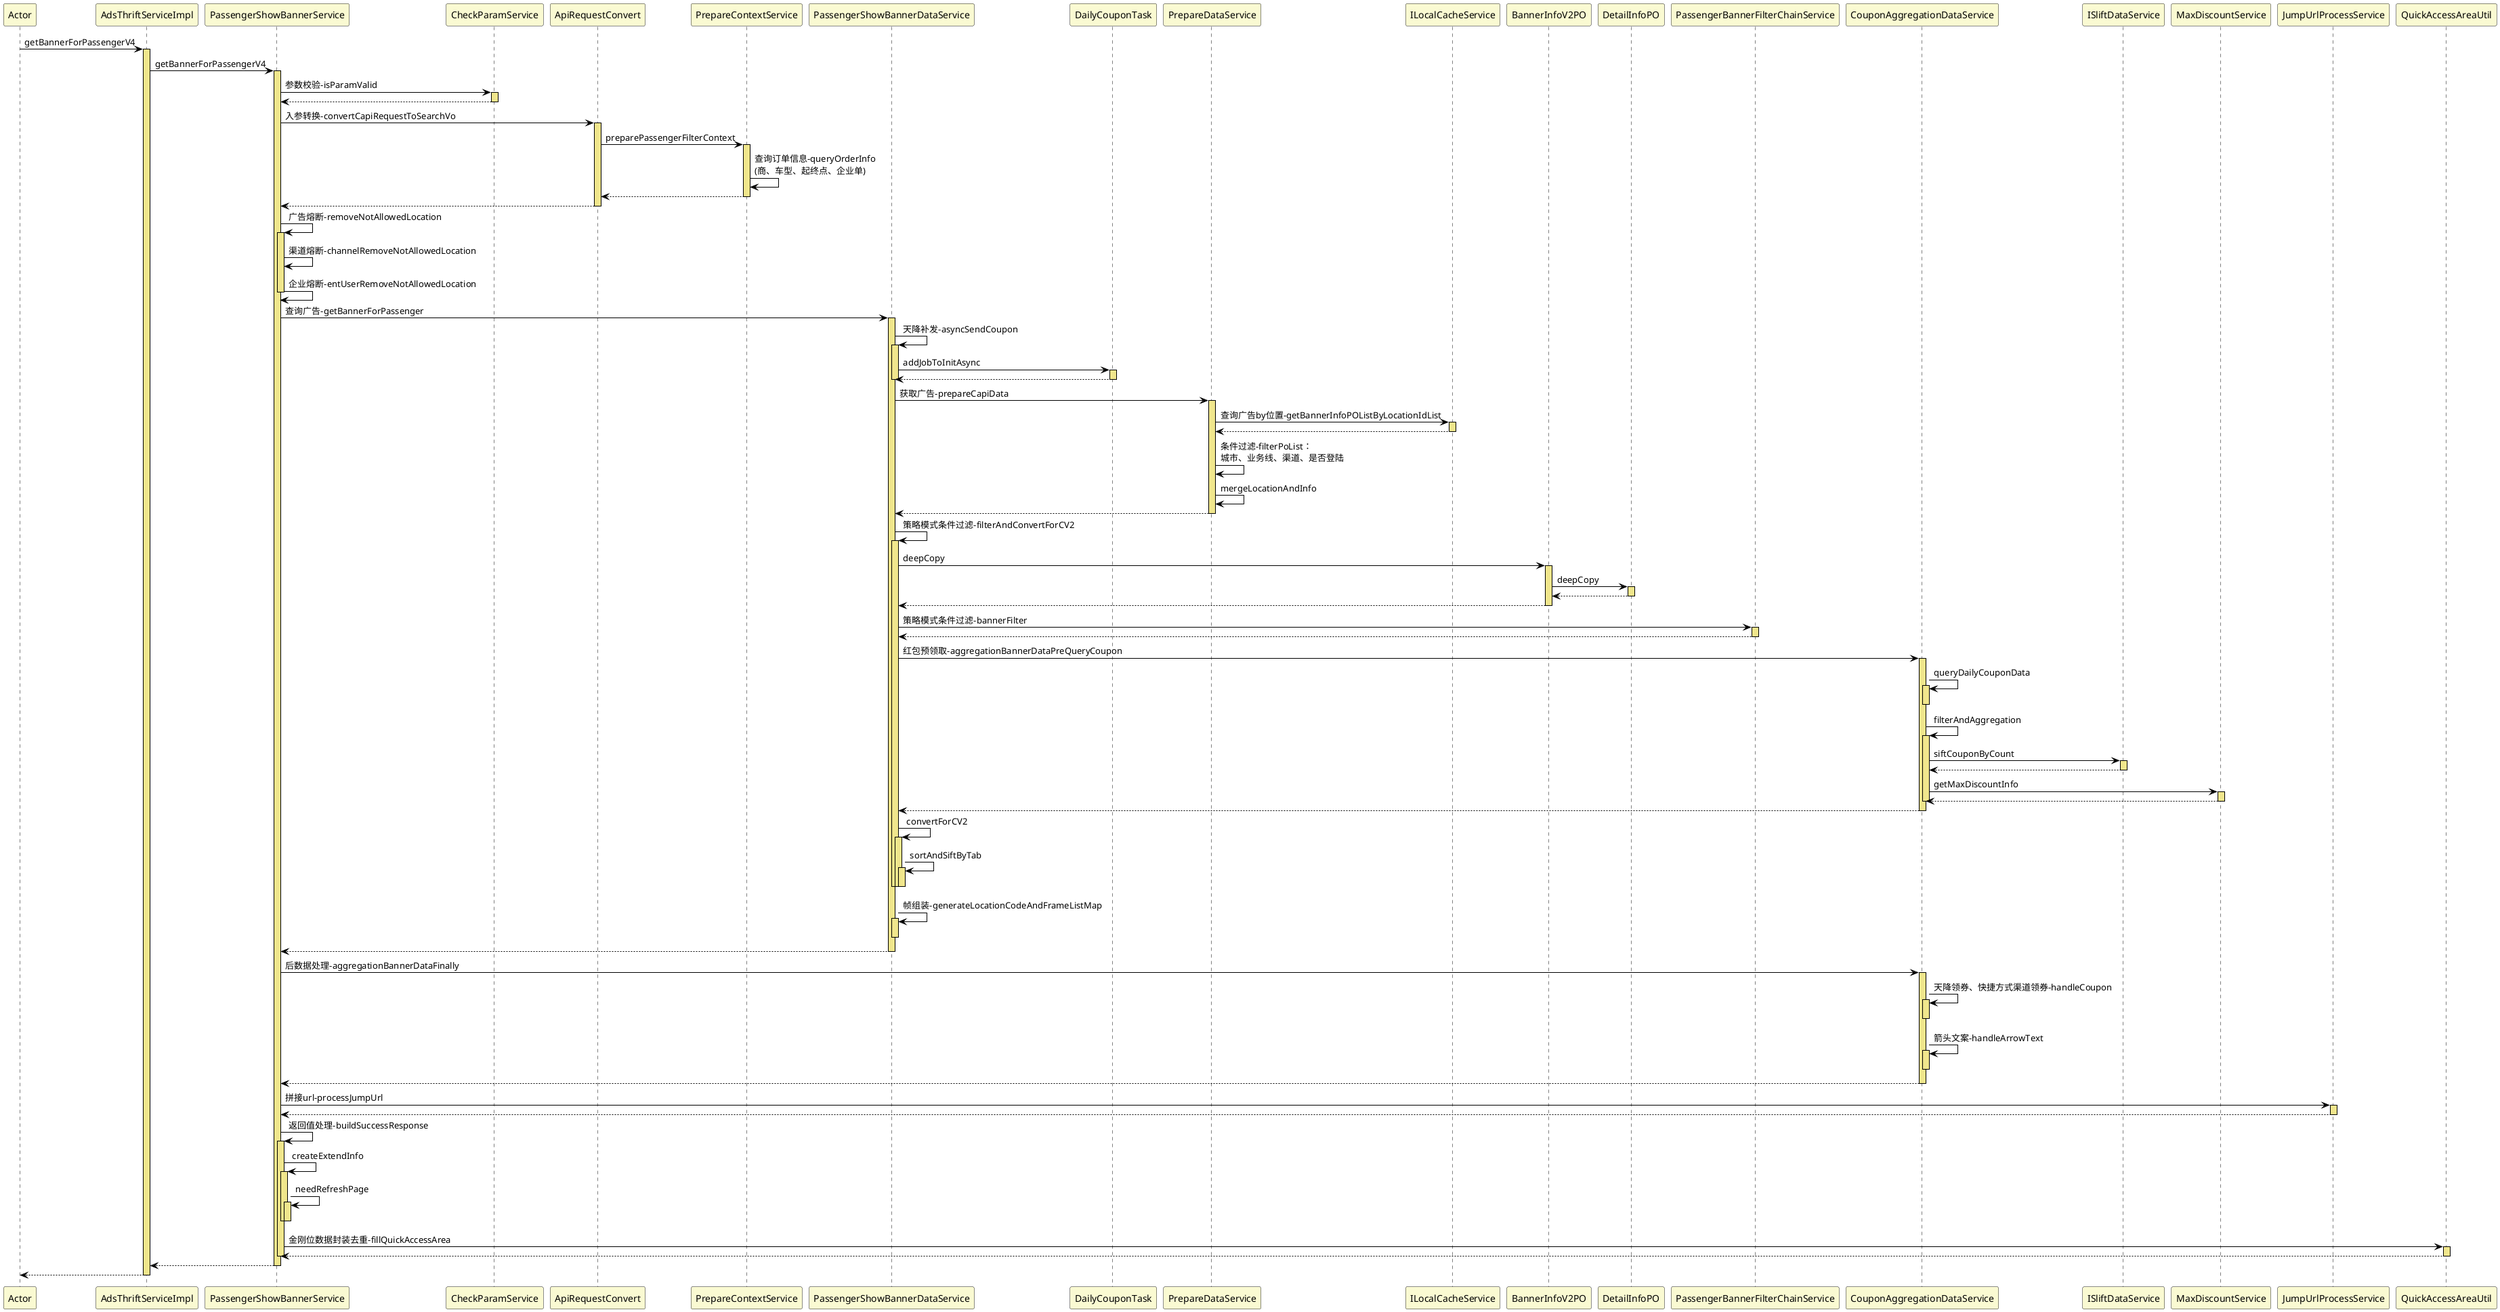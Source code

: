 @startuml
skinparam sequence {
ArrowColor black
LifeLineBorderColor black
LifeLineBackgroundColor khaki
ParticipantBackgroundColor lightgoldenrodyellow
}

participant Actor
Actor -> AdsThriftServiceImpl : getBannerForPassengerV4
activate AdsThriftServiceImpl
AdsThriftServiceImpl -> PassengerShowBannerService : getBannerForPassengerV4
activate PassengerShowBannerService
PassengerShowBannerService -> CheckParamService : 参数校验-isParamValid
activate CheckParamService
CheckParamService --> PassengerShowBannerService
deactivate CheckParamService
PassengerShowBannerService -> ApiRequestConvert : 入参转换-convertCapiRequestToSearchVo
activate ApiRequestConvert
ApiRequestConvert -> PrepareContextService : preparePassengerFilterContext
activate PrepareContextService
PrepareContextService -> PrepareContextService : 查询订单信息-queryOrderInfo\n(商、车型、起终点、企业单)
PrepareContextService --> ApiRequestConvert
deactivate PrepareContextService
ApiRequestConvert --> PassengerShowBannerService
deactivate ApiRequestConvert
PassengerShowBannerService -> PassengerShowBannerService : 广告熔断-removeNotAllowedLocation
activate PassengerShowBannerService
PassengerShowBannerService -> PassengerShowBannerService : 渠道熔断-channelRemoveNotAllowedLocation
PassengerShowBannerService -> PassengerShowBannerService : 企业熔断-entUserRemoveNotAllowedLocation
deactivate PassengerShowBannerService
PassengerShowBannerService -> PassengerShowBannerDataService : 查询广告-getBannerForPassenger
activate PassengerShowBannerDataService
PassengerShowBannerDataService -> PassengerShowBannerDataService : 天降补发-asyncSendCoupon
activate PassengerShowBannerDataService
PassengerShowBannerDataService -> DailyCouponTask : addJobToInitAsync
activate DailyCouponTask
DailyCouponTask --> PassengerShowBannerDataService
deactivate DailyCouponTask
deactivate PassengerShowBannerDataService
PassengerShowBannerDataService -> PrepareDataService : 获取广告-prepareCapiData
activate PrepareDataService
PrepareDataService -> ILocalCacheService : 查询广告by位置-getBannerInfoPOListByLocationIdList
activate ILocalCacheService
ILocalCacheService --> PrepareDataService
deactivate ILocalCacheService
PrepareDataService -> PrepareDataService : 条件过滤-filterPoList：\n城市、业务线、渠道、是否登陆
PrepareDataService -> PrepareDataService : mergeLocationAndInfo
PrepareDataService --> PassengerShowBannerDataService
deactivate PrepareDataService
PassengerShowBannerDataService -> PassengerShowBannerDataService : 策略模式条件过滤-filterAndConvertForCV2
activate PassengerShowBannerDataService
PassengerShowBannerDataService -> BannerInfoV2PO : deepCopy
activate BannerInfoV2PO
BannerInfoV2PO -> DetailInfoPO : deepCopy
activate DetailInfoPO
DetailInfoPO --> BannerInfoV2PO
deactivate DetailInfoPO
BannerInfoV2PO --> PassengerShowBannerDataService
deactivate BannerInfoV2PO
PassengerShowBannerDataService -> PassengerBannerFilterChainService : 策略模式条件过滤-bannerFilter
activate PassengerBannerFilterChainService
PassengerBannerFilterChainService --> PassengerShowBannerDataService
deactivate PassengerBannerFilterChainService
PassengerShowBannerDataService -> CouponAggregationDataService : 红包预领取-aggregationBannerDataPreQueryCoupon
activate CouponAggregationDataService
CouponAggregationDataService -> CouponAggregationDataService : queryDailyCouponData
activate CouponAggregationDataService
deactivate CouponAggregationDataService
CouponAggregationDataService -> CouponAggregationDataService : filterAndAggregation
activate CouponAggregationDataService
CouponAggregationDataService -> ISliftDataService : siftCouponByCount
activate ISliftDataService
ISliftDataService --> CouponAggregationDataService
deactivate ISliftDataService
CouponAggregationDataService -> MaxDiscountService : getMaxDiscountInfo
activate MaxDiscountService
MaxDiscountService --> CouponAggregationDataService
deactivate MaxDiscountService
deactivate CouponAggregationDataService
CouponAggregationDataService --> PassengerShowBannerDataService
deactivate CouponAggregationDataService
PassengerShowBannerDataService -> PassengerShowBannerDataService : convertForCV2
activate PassengerShowBannerDataService
PassengerShowBannerDataService -> PassengerShowBannerDataService : sortAndSiftByTab
activate PassengerShowBannerDataService
deactivate PassengerShowBannerDataService
deactivate PassengerShowBannerDataService
deactivate PassengerShowBannerDataService
PassengerShowBannerDataService -> PassengerShowBannerDataService : 帧组装-generateLocationCodeAndFrameListMap
activate PassengerShowBannerDataService
deactivate PassengerShowBannerDataService
PassengerShowBannerDataService --> PassengerShowBannerService
deactivate PassengerShowBannerDataService
PassengerShowBannerService -> CouponAggregationDataService : 后数据处理-aggregationBannerDataFinally
activate CouponAggregationDataService
CouponAggregationDataService -> CouponAggregationDataService : 天降领券、快捷方式渠道领券-handleCoupon
activate CouponAggregationDataService
deactivate CouponAggregationDataService
CouponAggregationDataService -> CouponAggregationDataService : 箭头文案-handleArrowText
activate CouponAggregationDataService
deactivate CouponAggregationDataService
CouponAggregationDataService --> PassengerShowBannerService
deactivate CouponAggregationDataService
PassengerShowBannerService -> JumpUrlProcessService : 拼接url-processJumpUrl
activate JumpUrlProcessService
JumpUrlProcessService --> PassengerShowBannerService
deactivate JumpUrlProcessService
PassengerShowBannerService -> PassengerShowBannerService : 返回值处理-buildSuccessResponse
activate PassengerShowBannerService
PassengerShowBannerService -> PassengerShowBannerService : createExtendInfo
activate PassengerShowBannerService
PassengerShowBannerService -> PassengerShowBannerService : needRefreshPage
activate PassengerShowBannerService
deactivate PassengerShowBannerService
deactivate PassengerShowBannerService
PassengerShowBannerService -> QuickAccessAreaUtil : 金刚位数据封装去重-fillQuickAccessArea
activate QuickAccessAreaUtil
QuickAccessAreaUtil --> PassengerShowBannerService
deactivate QuickAccessAreaUtil
deactivate PassengerShowBannerService
PassengerShowBannerService --> AdsThriftServiceImpl
deactivate PassengerShowBannerService
return
@enduml